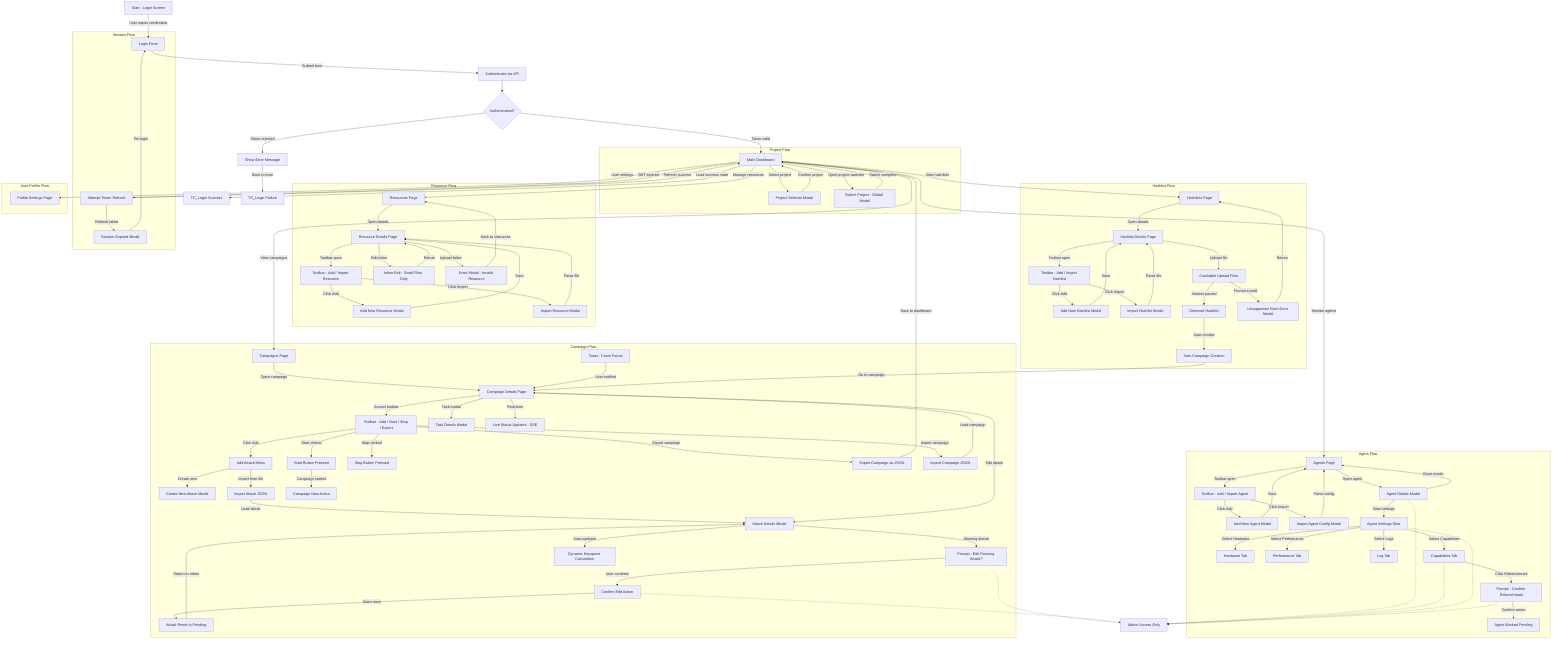 flowchart TD

  %% Home and Login
  TC_Login_Success[TC_Login Success]
  TC_Login_Failure[TC_Login Failure]

  Start[Start - Login Screen] -->|"User inputs credentials"| LoginForm[Login Form]
  LoginForm -->|"Submit form"| AuthAPI[Authenticate via API]
  AuthAPI --> IsAuthenticated{Authenticated?}
  IsAuthenticated -->|"Token valid"| Dashboard[Main Dashboard]
  IsAuthenticated -->|"Token rejected"| LoginError[Show Error Message]
  LoginError -->|"Back to form"| TC_Login_Failure
  Dashboard -->|"Load success state"| TC_Login_Success

  %% Project selection and creation
  subgraph Project Flow
    Dashboard -->|"Select project"| ProjectPicker[Project Selector Modal]
    ProjectPicker -->|"Confirm project"| Dashboard
    Dashboard -->|"Open project switcher"| SwitchProject[Switch Project - Global Modal]
    SwitchProject -->|"Switch complete"| Dashboard
  end

  %% Campaigns
  subgraph Campaign Flow
    Dashboard -->|"View campaigns"| ViewCampaigns[Campaigns Page]
    ViewCampaigns -->|"Open campaign"| CampaignDetails[Campaign Details Page]
    CampaignDetails -->|"Access toolbar"| CampaignToolbar[Toolbar - Add / Start / Stop / Export]
    CampaignToolbar -->|"Click Add"| NewAttackDropdown[Add Attack Menu]
    NewAttackDropdown -->|"Create new"| NewAttackModal[Create New Attack Modal]
    NewAttackDropdown -->|"Import from file"| ImportAttack[Import Attack JSON]
    ImportAttack -->|"Load attack"| AttackDetails
    CampaignToolbar -->|"Start clicked"| StartCampaign[Start Button Pressed]
    CampaignToolbar -->|"Stop clicked"| StopCampaign[Stop Button Pressed]
    StartCampaign -->|"Campaign started"| CampaignActiveState[Campaign Now Active]
    CampaignToolbar -->|"Export campaign"| SaveExport[Export Campaign as JSON]
    CampaignToolbar -->|"Import campaign"| ImportCampaign[Import Campaign JSON]
    ImportCampaign -->|"Load campaign"| CampaignDetails
    CampaignDetails -->|"Edit attack"| AttackDetails[Attack Details Modal]
    AttackDetails -->|"Warning shown"| EditWhileRunningPrompt[Prompt - Edit Running Attack?]
    EditWhileRunningPrompt -->|"User confirms"| ConfirmEdit[Confirm Edit Action]
    ConfirmEdit -->|"State reset"| ResetAttackState[Attack Reset to Pending]
    ResetAttackState -->|"Return to editor"| AttackDetails
    AttackDetails -->|"Auto-updated"| KeyspaceEstimation[Dynamic Keyspace Calculation]
    CampaignDetails -->|"Task modal"| TaskDetails[Task Details Modal]
    CampaignDetails -->|"Real-time"| LiveUpdates[Live Status Updates - SSE]
    CrackEvent[Toast - Crack Found] -->|"User notified"| CampaignDetails
    SaveExport -->|"Back to dashboard"| Dashboard
  end

  %% Resources
  subgraph Resource Flow
    Dashboard -->|"Manage resources"| ViewResources[Resources Page]
    ViewResources -->|"Open details"| ResourceDetails[Resource Details Page]
    ResourceDetails -->|"Toolbar open"| ResourceToolbar[Toolbar - Add / Import Resource]
    ResourceToolbar -->|"Click Add"| AddResourceModal[Add New Resource Modal]
    ResourceToolbar -->|"Click Import"| ImportResourceModal[Import Resource Modal]
    ImportResourceModal -->|"Parse file"| ResourceDetails
    AddResourceModal -->|"Save"| ResourceDetails
    ResourceDetails -->|"Edit inline"| EditResource[Inline Edit - Small Files Only]
    EditResource -->|"Return"| ResourceDetails
    ResourceDetails -->|"Upload failed"| UploadError[Error Modal - Invalid Resource]
    UploadError -->|"Back to resources"| ViewResources
  end

  %% Hashlists
  subgraph Hashlist Flow
    Dashboard -->|"View hashlists"| ViewHashlists[Hashlists Page]
    ViewHashlists -->|"Open details"| HashlistDetails[Hashlist Details Page]
    HashlistDetails -->|"Toolbar open"| HashlistToolbar[Toolbar - Add / Import Hashlist]
    HashlistToolbar -->|"Click Add"| AddHashlistModal[Add New Hashlist Modal]
    HashlistToolbar -->|"Click Import"| ImportHashlistModal[Import Hashlist Modal]
    AddHashlistModal -->|"Save"| HashlistDetails
    ImportHashlistModal -->|"Parse file"| HashlistDetails
    HashlistDetails -->|"Upload file"| UploadCrackable[Crackable Upload Flow]
    UploadCrackable -->|"Hashes parsed"| DetectedHashes[Detected Hashlist]
    DetectedHashes -->|"Auto-creates"| AutoCampaignCreate[Auto Campaign Creation]
    AutoCampaignCreate -->|"Go to campaign"| CampaignDetails
    UploadCrackable -->|"Format invalid"| UploadErrorHash[Unsupported Hash Error Modal]
    UploadErrorHash -->|"Return"| ViewHashlists
  end

  %% Agents
  subgraph Agent Flow
    Dashboard -->|"Monitor agents"| ViewAgents[Agents Page]
    ViewAgents -->|"Toolbar open"| AgentToolbar[Toolbar - Add / Import Agent]
    AgentToolbar -->|"Click Add"| AddAgentModal[Add New Agent Modal]
    AgentToolbar -->|"Click Import"| ImportAgentModal[Import Agent Config Modal]
    AddAgentModal -->|"Save"| ViewAgents
    ImportAgentModal -->|"Parse config"| ViewAgents
    ViewAgents -->|"Open agent"| AgentDetails[Agent Details Modal]
    AgentDetails -->|"View settings"| AgentTabs[Agent Settings Tabs]
    AgentTabs -->|"Select Hardware"| AgentHardware[Hardware Tab]
    AgentTabs -->|"Select Performance"| AgentPerformance[Performance Tab]
    AgentTabs -->|"Select Logs"| AgentLog[Log Tab]
    AgentTabs -->|"Select Capabilities"| AgentCapabilities[Capabilities Tab]
    AgentCapabilities -->|"Click Rebenchmark"| RebenchmarkPrompt[Prompt - Confirm Rebenchmark]
    RebenchmarkPrompt -->|"Confirm action"| AgentStateUpdate[Agent Marked Pending]
    AgentDetails -->|"Close modal"| ViewAgents
  end

  %% JWT Session Handling
  subgraph Session Flow
    Dashboard -->|"JWT expired"| RefreshToken[Attempt Token Refresh]
    RefreshToken -->|"Refresh success"| Dashboard
    RefreshToken -->|"Refresh failed"| ExpiredSessionModal[Session Expired Modal]
    ExpiredSessionModal -->|"Re-login"| LoginForm
  end

  %% Auth and Profile
  subgraph User Profile Flow
    Dashboard -->|"User settings"| ProfileSettings[Profile Settings Page]
  end

  %% Access Control Indicators (non-intrusive style)
  AgentDetails -.-> AdminOnly[Admin Access Only]
  AgentCapabilities -.-> AdminOnly
  AgentTabs -.-> AdminOnly
  RebenchmarkPrompt -.-> AdminOnly
  EditWhileRunningPrompt -.-> AdminOnly
  ConfirmEdit -.-> AdminOnly
